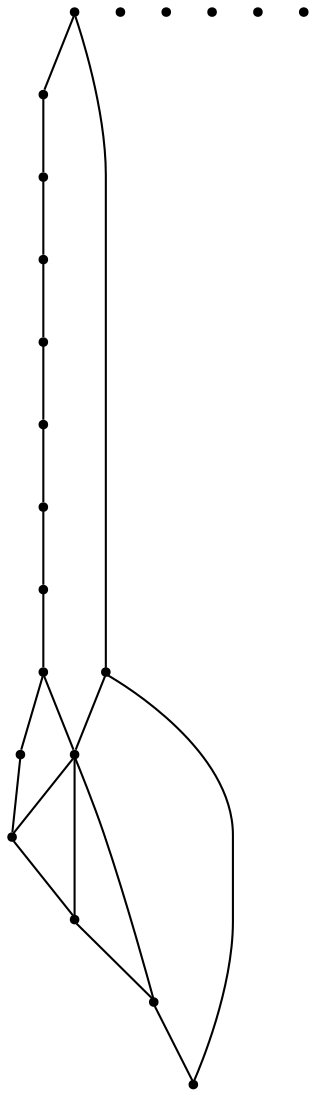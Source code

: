 graph {
  node [shape=point,comment="{\"directed\":false,\"doi\":\"10.1007/978-3-319-73915-1_36\",\"figure\":\"5 (2)\"}"]

  v0 [pos="1158.8210485268185,461.13309993574444"]
  v1 [pos="1107.1263356519664,471.7972516189248"]
  v2 [pos="1186.5618772780351,439.06335278319244"]
  v3 [pos="1209.6416750119952,361.88118601883843"]
  v4 [pos="1204.0865908419064,316.7454085440538"]
  v5 [pos="1198.176301770557,297.74262434006613"]
  v6 [pos="1011.8445285413713,409.77564959709446"]
  v7 [pos="1014.1219795154306,303.13485607467743"]
  v8 [pos="1045.4988098877177,455.3949474741194"]
  v9 [pos="1034.1845227267297,267.65880392145243"]
  v10 [pos="1182.3509250812447,379.1210665363832"]
  v11 [pos="1160.858930137201,431.36619633258846"]
  v12 [pos="1141.5391155417178,451.0732772192713"]
  v13 [pos="1140.7859743225038,347.8041546343074"]
  v14 [pos="1107.9588034222586,323.0629675923686"]
  v15 [pos="1107.1263356519664,247.9560469941793"]
  v16 [pos="1079.1875879506651,301.37627634764425"]
  v17 [pos="1055.0055485843293,283.18207255329474"]
  v18 [pos="1045.8530609627128,420.2022418375151"]
  v19 [pos="1035.89417682206,320.5624473007194"]
  v20 [pos="1030.341222863964,365.62344571276935"]

  v0 -- v1 [id="-1",pos="1158.8210485268185,461.13309993574444 1145.105908415645,467.8755535729724 1128.0770104286462,471.7972516189248 1107.1263356519664,471.7972516189248"]
  v2 -- v0 [id="-2",pos="1186.5618772780351,439.06335278319244 1179.3757366336704,447.95030285689694 1170.2476493051597,455.5195194398324 1158.8210485268185,461.13309993574444"]
  v3 -- v2 [id="-3",pos="1209.6416750119952,361.88118601883843 1209.7509791137236,389.3720670855585 1203.6367846886162,417.94175316926015 1186.5618772780351,439.06335278319244"]
  v4 -- v3 [id="-7",pos="1204.0865908419064,316.7454085440538 1207.4120342122255,330.2883492954569 1209.5773315521012,345.901458737394 1209.6416750119952,361.88118601883843"]
  v4 -- v5 [id="-8",pos="1204.0865908419064,316.7454085440538 1202.9660838524906,312.20178009785263 1201.7283896246913,307.9171922276898 1200.3954421655874,303.91838295479386 1199.6686499708564,301.7378770028749 1198.9135330352212,299.64233177895784 1198.176301770557,297.74262434006613"]
  v5 -- v15 [id="-9",pos="1198.176301770557,297.74262434006613 1178.8632547346647,247.95598340654095 1143.7055059249035,247.95598340654095 1125.7793938936782,247.95598340654095 1107.1263356519664,247.9560469941793 1107.1263356519664,247.9560469941793 1107.1263356519664,247.9560469941793"]
  v6 -- v7 [id="-10",pos="1011.8445285413713,409.77564959709446 999.7845269809549,374.6196754302191 1004.4473940797486,332.1479397243868 1014.1219795154306,303.13485607467743"]
  v8 -- v6 [id="-11",pos="1045.4988098877177,455.3949474741194 1028.7256226906843,444.095944379619 1018.0613457469664,427.909872196954 1011.8445285413713,409.77564959709446"]
  v1 -- v8 [id="-12",pos="1107.1263356519664,471.7972516189248 1080.7808644725458,471.79725161892475 1060.6368740543958,465.59581330540567 1045.4988098877177,455.3949474741194"]
  v9 -- v15 [id="-13",pos="1034.1845227267297,267.65880392145243 1052.8589842467447,247.955983406541 1075.3111259392485,247.955983406541 1088.4733409986723,247.95598340654095 1107.1263356519664,247.9560469941793 1107.1263356519664,247.9560469941793 1107.1263356519664,247.9560469941793"]
  v9 -- v17 [id="-15",pos="1034.1845227267297,267.65880392145243 1055.0055485843293,283.18207255329474 1055.0055485843293,283.18207255329474 1055.0055485843293,283.18207255329474"]
  v7 -- v9 [id="-16",pos="1014.1219795154306,303.13485607467743 1019.3480592443684,287.44524067464897 1026.455374076585,275.82114737690017 1034.1845227267297,267.65880392145243"]
  v17 -- v16 [id="-26",pos="1055.0055485843293,283.18207255329474 1079.1875879506651,301.37627634764425 1079.1875879506651,301.37627634764425 1079.1875879506651,301.37627634764425"]
  v5 -- v10 [id="-32",pos="1198.176301770557,297.74262434006613 1182.3509250812447,379.1210665363832 1182.3509250812447,379.1210665363832 1182.3509250812447,379.1210665363832"]
  v16 -- v14 [id="-33",pos="1079.1875879506651,301.37627634764425 1107.9588034222586,323.0629675923686 1107.9588034222586,323.0629675923686 1107.9588034222586,323.0629675923686"]
  v15 -- v13 [id="-45",pos="1107.1263356519664,247.9560469941793 1140.7859743225038,347.8041546343074 1140.7859743225038,347.8041546343074 1140.7859743225038,347.8041546343074"]
  v15 -- v16 [id="-46",pos="1107.1263356519664,247.9560469941793 1079.1875879506651,301.37627634764425 1079.1875879506651,301.37627634764425 1079.1875879506651,301.37627634764425"]
  v15 -- v14 [id="-47",pos="1107.1263356519664,247.9560469941793 1107.9588034222586,323.0629675923686 1107.9588034222586,323.0629675923686 1107.9588034222586,323.0629675923686"]
  v14 -- v13 [id="-50",pos="1107.9588034222586,323.0629675923686 1140.7859743225038,347.8041546343074 1140.7859743225038,347.8041546343074 1140.7859743225038,347.8041546343074"]
  v13 -- v10 [id="-53",pos="1140.7859743225038,347.8041546343074 1182.3509250812447,379.1210665363832 1182.3509250812447,379.1210665363832 1182.3509250812447,379.1210665363832"]
}
